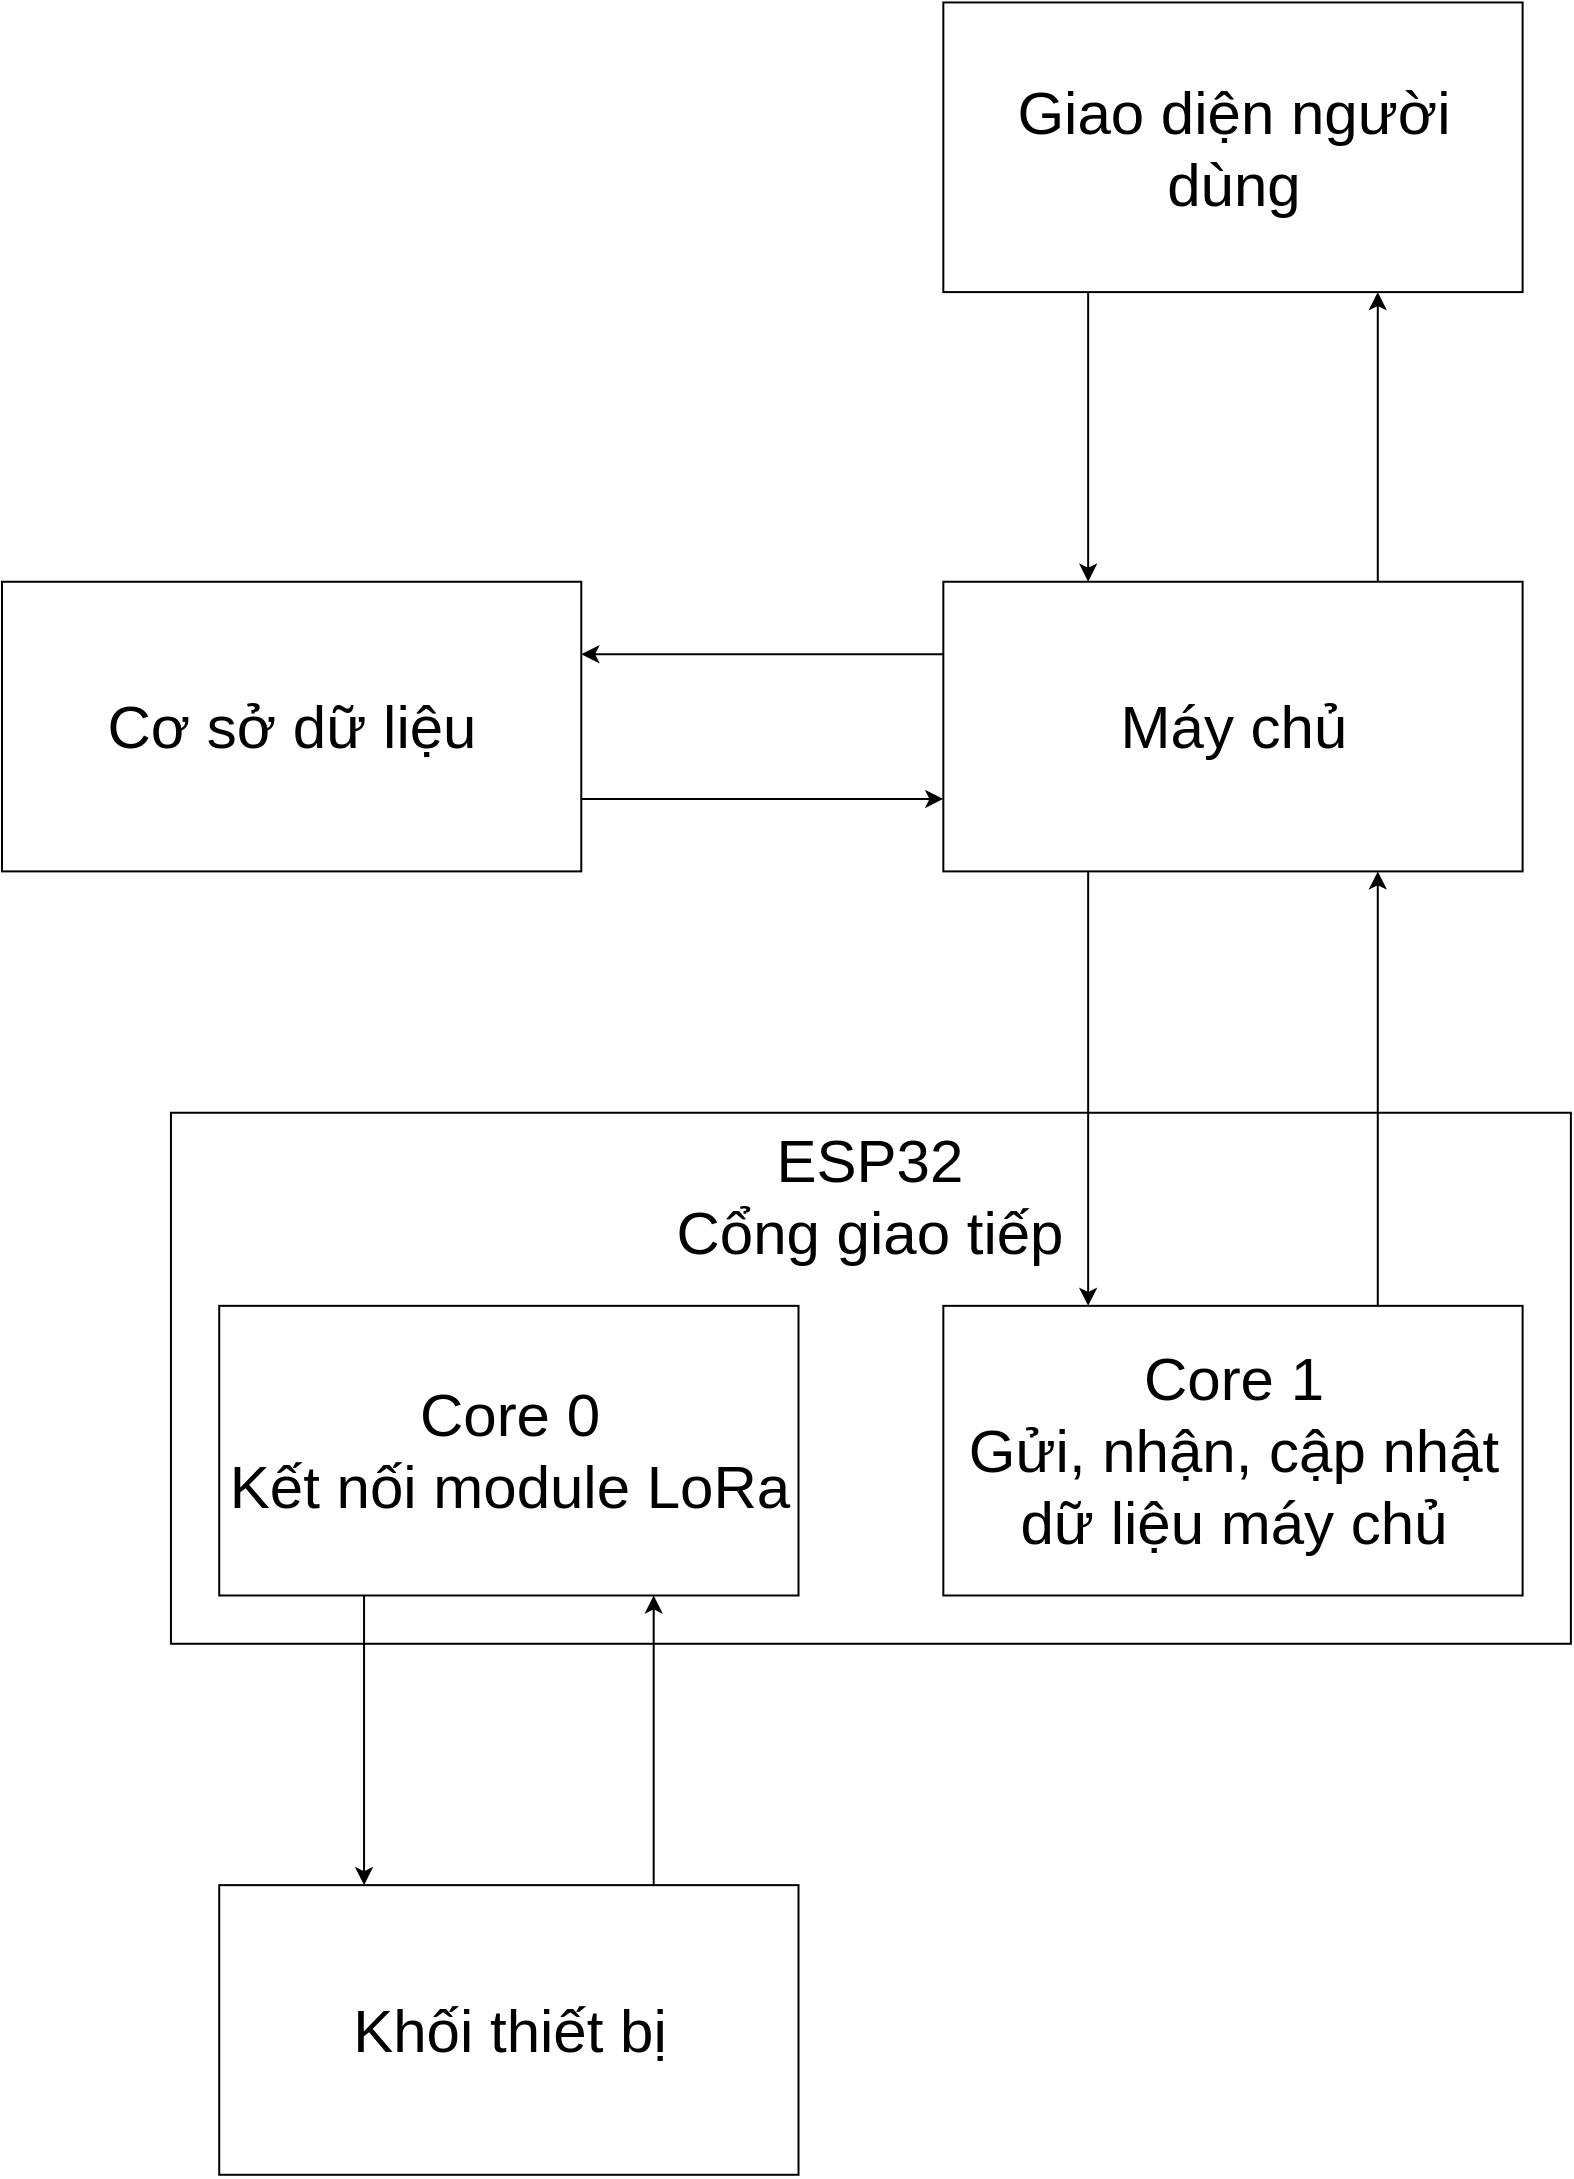 <mxfile version="21.3.8" type="device" pages="2">
  <diagram name="Dual-Core" id="me6e9SqIZ_2YeW48oClW">
    <mxGraphModel dx="2590" dy="2353" grid="1" gridSize="10" guides="1" tooltips="1" connect="1" arrows="1" fold="1" page="1" pageScale="1" pageWidth="850" pageHeight="1100" math="0" shadow="0">
      <root>
        <mxCell id="0" />
        <mxCell id="1" parent="0" />
        <mxCell id="KA6oy13aI1tK9_ZXkjHO-1" value="" style="group;fontSize=30;" vertex="1" connectable="0" parent="1">
          <mxGeometry x="60" y="-0.77" width="784.44" height="1086.16" as="geometry" />
        </mxCell>
        <mxCell id="JJ5KZ1c3nrb64je1URwm-1" value="Giao diện người dùng" style="rounded=0;whiteSpace=wrap;html=1;fontSize=30;" vertex="1" parent="KA6oy13aI1tK9_ZXkjHO-1">
          <mxGeometry x="470.664" width="289.639" height="144.821" as="geometry" />
        </mxCell>
        <mxCell id="JJ5KZ1c3nrb64je1URwm-9" style="edgeStyle=orthogonalEdgeStyle;rounded=0;orthogonalLoop=1;jettySize=auto;html=1;exitX=0.75;exitY=0;exitDx=0;exitDy=0;entryX=0.75;entryY=1;entryDx=0;entryDy=0;fontSize=30;" edge="1" parent="KA6oy13aI1tK9_ZXkjHO-1" source="JJ5KZ1c3nrb64je1URwm-2" target="JJ5KZ1c3nrb64je1URwm-1">
          <mxGeometry relative="1" as="geometry" />
        </mxCell>
        <mxCell id="JJ5KZ1c3nrb64je1URwm-2" value="Máy chủ" style="rounded=0;whiteSpace=wrap;html=1;fontSize=30;" vertex="1" parent="KA6oy13aI1tK9_ZXkjHO-1">
          <mxGeometry x="470.664" y="289.643" width="289.639" height="144.821" as="geometry" />
        </mxCell>
        <mxCell id="JJ5KZ1c3nrb64je1URwm-8" style="edgeStyle=orthogonalEdgeStyle;rounded=0;orthogonalLoop=1;jettySize=auto;html=1;exitX=0.25;exitY=1;exitDx=0;exitDy=0;entryX=0.25;entryY=0;entryDx=0;entryDy=0;fontSize=30;" edge="1" parent="KA6oy13aI1tK9_ZXkjHO-1" source="JJ5KZ1c3nrb64je1URwm-1" target="JJ5KZ1c3nrb64je1URwm-2">
          <mxGeometry relative="1" as="geometry" />
        </mxCell>
        <mxCell id="JJ5KZ1c3nrb64je1URwm-14" style="edgeStyle=orthogonalEdgeStyle;rounded=0;orthogonalLoop=1;jettySize=auto;html=1;exitX=1;exitY=0.75;exitDx=0;exitDy=0;entryX=0;entryY=0.75;entryDx=0;entryDy=0;fontSize=30;" edge="1" parent="KA6oy13aI1tK9_ZXkjHO-1" source="JJ5KZ1c3nrb64je1URwm-12" target="JJ5KZ1c3nrb64je1URwm-2">
          <mxGeometry relative="1" as="geometry" />
        </mxCell>
        <mxCell id="JJ5KZ1c3nrb64je1URwm-15" value="ESP32&lt;br style=&quot;font-size: 30px;&quot;&gt;Cổng giao tiếp" style="rounded=0;whiteSpace=wrap;html=1;verticalAlign=top;fontSize=30;" vertex="1" parent="KA6oy13aI1tK9_ZXkjHO-1">
          <mxGeometry x="84.478" y="555.148" width="699.962" height="265.506" as="geometry" />
        </mxCell>
        <mxCell id="JJ5KZ1c3nrb64je1URwm-12" value="Cơ sở dữ liệu" style="rounded=0;whiteSpace=wrap;html=1;fontSize=30;" vertex="1" parent="KA6oy13aI1tK9_ZXkjHO-1">
          <mxGeometry y="289.643" width="289.639" height="144.821" as="geometry" />
        </mxCell>
        <mxCell id="JJ5KZ1c3nrb64je1URwm-13" style="edgeStyle=orthogonalEdgeStyle;rounded=0;orthogonalLoop=1;jettySize=auto;html=1;exitX=0;exitY=0.25;exitDx=0;exitDy=0;entryX=1;entryY=0.25;entryDx=0;entryDy=0;fontSize=30;" edge="1" parent="KA6oy13aI1tK9_ZXkjHO-1" source="JJ5KZ1c3nrb64je1URwm-2" target="JJ5KZ1c3nrb64je1URwm-12">
          <mxGeometry relative="1" as="geometry" />
        </mxCell>
        <mxCell id="JJ5KZ1c3nrb64je1URwm-18" value="Core 0&lt;br style=&quot;font-size: 30px;&quot;&gt;Kết nối module LoRa" style="rounded=0;whiteSpace=wrap;html=1;fontSize=30;" vertex="1" parent="KA6oy13aI1tK9_ZXkjHO-1">
          <mxGeometry x="108.615" y="651.696" width="289.639" height="144.821" as="geometry" />
        </mxCell>
        <mxCell id="JJ5KZ1c3nrb64je1URwm-26" style="edgeStyle=orthogonalEdgeStyle;rounded=0;orthogonalLoop=1;jettySize=auto;html=1;exitX=0.75;exitY=0;exitDx=0;exitDy=0;entryX=0.75;entryY=1;entryDx=0;entryDy=0;fontSize=30;" edge="1" parent="KA6oy13aI1tK9_ZXkjHO-1" source="JJ5KZ1c3nrb64je1URwm-20" target="JJ5KZ1c3nrb64je1URwm-2">
          <mxGeometry relative="1" as="geometry" />
        </mxCell>
        <mxCell id="JJ5KZ1c3nrb64je1URwm-20" value="Core 1&lt;br style=&quot;font-size: 30px;&quot;&gt;Gửi, nhận, cập nhật dữ liệu máy chủ" style="rounded=0;whiteSpace=wrap;html=1;fontSize=30;" vertex="1" parent="KA6oy13aI1tK9_ZXkjHO-1">
          <mxGeometry x="470.664" y="651.696" width="289.639" height="144.821" as="geometry" />
        </mxCell>
        <mxCell id="JJ5KZ1c3nrb64je1URwm-25" style="edgeStyle=orthogonalEdgeStyle;rounded=0;orthogonalLoop=1;jettySize=auto;html=1;exitX=0.25;exitY=1;exitDx=0;exitDy=0;entryX=0.25;entryY=0;entryDx=0;entryDy=0;fontSize=30;" edge="1" parent="KA6oy13aI1tK9_ZXkjHO-1" source="JJ5KZ1c3nrb64je1URwm-2" target="JJ5KZ1c3nrb64je1URwm-20">
          <mxGeometry relative="1" as="geometry" />
        </mxCell>
        <mxCell id="JJ5KZ1c3nrb64je1URwm-29" style="edgeStyle=orthogonalEdgeStyle;rounded=0;orthogonalLoop=1;jettySize=auto;html=1;exitX=0.75;exitY=0;exitDx=0;exitDy=0;entryX=0.75;entryY=1;entryDx=0;entryDy=0;fontSize=30;" edge="1" parent="KA6oy13aI1tK9_ZXkjHO-1" source="JJ5KZ1c3nrb64je1URwm-27" target="JJ5KZ1c3nrb64je1URwm-18">
          <mxGeometry relative="1" as="geometry" />
        </mxCell>
        <mxCell id="JJ5KZ1c3nrb64je1URwm-27" value="Khối thiết bị" style="rounded=0;whiteSpace=wrap;html=1;fontSize=30;" vertex="1" parent="KA6oy13aI1tK9_ZXkjHO-1">
          <mxGeometry x="108.615" y="941.339" width="289.639" height="144.821" as="geometry" />
        </mxCell>
        <mxCell id="JJ5KZ1c3nrb64je1URwm-28" style="edgeStyle=orthogonalEdgeStyle;rounded=0;orthogonalLoop=1;jettySize=auto;html=1;exitX=0.25;exitY=1;exitDx=0;exitDy=0;entryX=0.25;entryY=0;entryDx=0;entryDy=0;fontSize=30;" edge="1" parent="KA6oy13aI1tK9_ZXkjHO-1" source="JJ5KZ1c3nrb64je1URwm-18" target="JJ5KZ1c3nrb64je1URwm-27">
          <mxGeometry relative="1" as="geometry" />
        </mxCell>
      </root>
    </mxGraphModel>
  </diagram>
  <diagram id="9Tkjtzt_8VgAu_f3ddai" name="ESP-Get-Data">
    <mxGraphModel dx="863" dy="418" grid="1" gridSize="10" guides="1" tooltips="1" connect="1" arrows="1" fold="1" page="1" pageScale="1" pageWidth="850" pageHeight="1100" math="0" shadow="0">
      <root>
        <mxCell id="0" />
        <mxCell id="1" parent="0" />
        <mxCell id="K5ErCxru_vDPTwtMMYIt-4" style="edgeStyle=orthogonalEdgeStyle;rounded=0;orthogonalLoop=1;jettySize=auto;html=1;entryX=0.5;entryY=0;entryDx=0;entryDy=0;" edge="1" parent="1" source="K5ErCxru_vDPTwtMMYIt-1" target="K5ErCxru_vDPTwtMMYIt-3">
          <mxGeometry relative="1" as="geometry" />
        </mxCell>
        <mxCell id="K5ErCxru_vDPTwtMMYIt-1" value="Khởi tạo API và object HTTPClient" style="rounded=0;whiteSpace=wrap;html=1;" vertex="1" parent="1">
          <mxGeometry x="50" y="20" width="120" height="60" as="geometry" />
        </mxCell>
        <mxCell id="K5ErCxru_vDPTwtMMYIt-6" style="edgeStyle=orthogonalEdgeStyle;rounded=0;orthogonalLoop=1;jettySize=auto;html=1;entryX=0.5;entryY=0;entryDx=0;entryDy=0;" edge="1" parent="1" source="K5ErCxru_vDPTwtMMYIt-3" target="K5ErCxru_vDPTwtMMYIt-5">
          <mxGeometry relative="1" as="geometry" />
        </mxCell>
        <mxCell id="K5ErCxru_vDPTwtMMYIt-3" value="Tạo HTTP socket" style="rounded=0;whiteSpace=wrap;html=1;" vertex="1" parent="1">
          <mxGeometry x="50" y="110" width="120" height="60" as="geometry" />
        </mxCell>
        <mxCell id="WhJdO1IWmosvtBt80qs5-1" style="edgeStyle=orthogonalEdgeStyle;rounded=0;orthogonalLoop=1;jettySize=auto;html=1;entryX=0;entryY=0.5;entryDx=0;entryDy=0;" edge="1" parent="1" source="K5ErCxru_vDPTwtMMYIt-5" target="K5ErCxru_vDPTwtMMYIt-10">
          <mxGeometry relative="1" as="geometry" />
        </mxCell>
        <mxCell id="K5ErCxru_vDPTwtMMYIt-5" value="Yêu cầu dữ liệu thông qua HTTP GET" style="rounded=0;whiteSpace=wrap;html=1;" vertex="1" parent="1">
          <mxGeometry x="50" y="200" width="120" height="60" as="geometry" />
        </mxCell>
        <mxCell id="WhJdO1IWmosvtBt80qs5-5" value="true" style="edgeStyle=orthogonalEdgeStyle;rounded=0;orthogonalLoop=1;jettySize=auto;html=1;" edge="1" parent="1" source="K5ErCxru_vDPTwtMMYIt-10" target="WhJdO1IWmosvtBt80qs5-4">
          <mxGeometry relative="1" as="geometry" />
        </mxCell>
        <mxCell id="WhJdO1IWmosvtBt80qs5-7" value="false" style="edgeStyle=orthogonalEdgeStyle;rounded=0;orthogonalLoop=1;jettySize=auto;html=1;entryX=0.5;entryY=1;entryDx=0;entryDy=0;" edge="1" parent="1" source="K5ErCxru_vDPTwtMMYIt-10" target="WhJdO1IWmosvtBt80qs5-6">
          <mxGeometry relative="1" as="geometry" />
        </mxCell>
        <mxCell id="K5ErCxru_vDPTwtMMYIt-10" value="httpResponseCode &amp;gt; 0" style="rhombus;whiteSpace=wrap;html=1;" vertex="1" parent="1">
          <mxGeometry x="210" y="195" width="160" height="70" as="geometry" />
        </mxCell>
        <mxCell id="WhJdO1IWmosvtBt80qs5-4" value="Xử lý và cập nhật dữ liệu" style="rounded=0;whiteSpace=wrap;html=1;" vertex="1" parent="1">
          <mxGeometry x="420" y="200" width="120" height="60" as="geometry" />
        </mxCell>
        <mxCell id="WhJdO1IWmosvtBt80qs5-6" value="Báo lỗi" style="rounded=0;whiteSpace=wrap;html=1;" vertex="1" parent="1">
          <mxGeometry x="230" y="90" width="120" height="60" as="geometry" />
        </mxCell>
      </root>
    </mxGraphModel>
  </diagram>
</mxfile>

